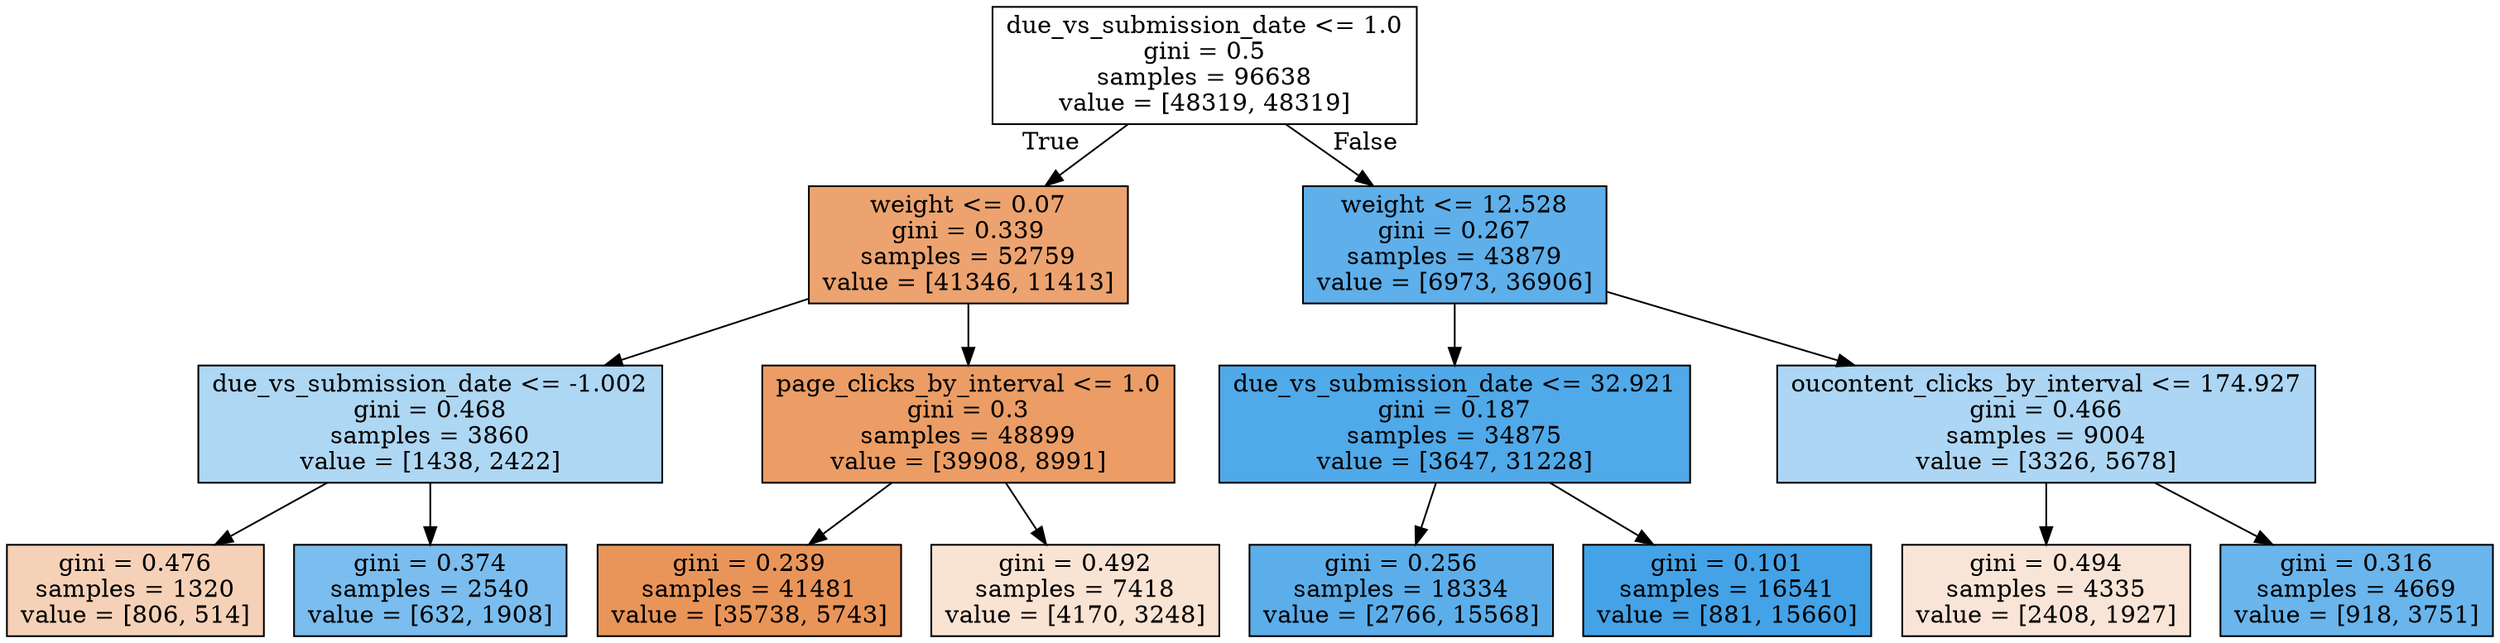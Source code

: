 digraph Tree {
node [shape=box, style="filled", color="black"] ;
0 [label="due_vs_submission_date <= 1.0\ngini = 0.5\nsamples = 96638\nvalue = [48319, 48319]", fillcolor="#e5813900"] ;
1 [label="weight <= 0.07\ngini = 0.339\nsamples = 52759\nvalue = [41346, 11413]", fillcolor="#e58139b9"] ;
0 -> 1 [labeldistance=2.5, labelangle=45, headlabel="True"] ;
2 [label="due_vs_submission_date <= -1.002\ngini = 0.468\nsamples = 3860\nvalue = [1438, 2422]", fillcolor="#399de568"] ;
1 -> 2 ;
3 [label="gini = 0.476\nsamples = 1320\nvalue = [806, 514]", fillcolor="#e581395c"] ;
2 -> 3 ;
4 [label="gini = 0.374\nsamples = 2540\nvalue = [632, 1908]", fillcolor="#399de5ab"] ;
2 -> 4 ;
5 [label="page_clicks_by_interval <= 1.0\ngini = 0.3\nsamples = 48899\nvalue = [39908, 8991]", fillcolor="#e58139c6"] ;
1 -> 5 ;
6 [label="gini = 0.239\nsamples = 41481\nvalue = [35738, 5743]", fillcolor="#e58139d6"] ;
5 -> 6 ;
7 [label="gini = 0.492\nsamples = 7418\nvalue = [4170, 3248]", fillcolor="#e5813938"] ;
5 -> 7 ;
8 [label="weight <= 12.528\ngini = 0.267\nsamples = 43879\nvalue = [6973, 36906]", fillcolor="#399de5cf"] ;
0 -> 8 [labeldistance=2.5, labelangle=-45, headlabel="False"] ;
9 [label="due_vs_submission_date <= 32.921\ngini = 0.187\nsamples = 34875\nvalue = [3647, 31228]", fillcolor="#399de5e1"] ;
8 -> 9 ;
10 [label="gini = 0.256\nsamples = 18334\nvalue = [2766, 15568]", fillcolor="#399de5d2"] ;
9 -> 10 ;
11 [label="gini = 0.101\nsamples = 16541\nvalue = [881, 15660]", fillcolor="#399de5f1"] ;
9 -> 11 ;
12 [label="oucontent_clicks_by_interval <= 174.927\ngini = 0.466\nsamples = 9004\nvalue = [3326, 5678]", fillcolor="#399de56a"] ;
8 -> 12 ;
13 [label="gini = 0.494\nsamples = 4335\nvalue = [2408, 1927]", fillcolor="#e5813933"] ;
12 -> 13 ;
14 [label="gini = 0.316\nsamples = 4669\nvalue = [918, 3751]", fillcolor="#399de5c1"] ;
12 -> 14 ;
}